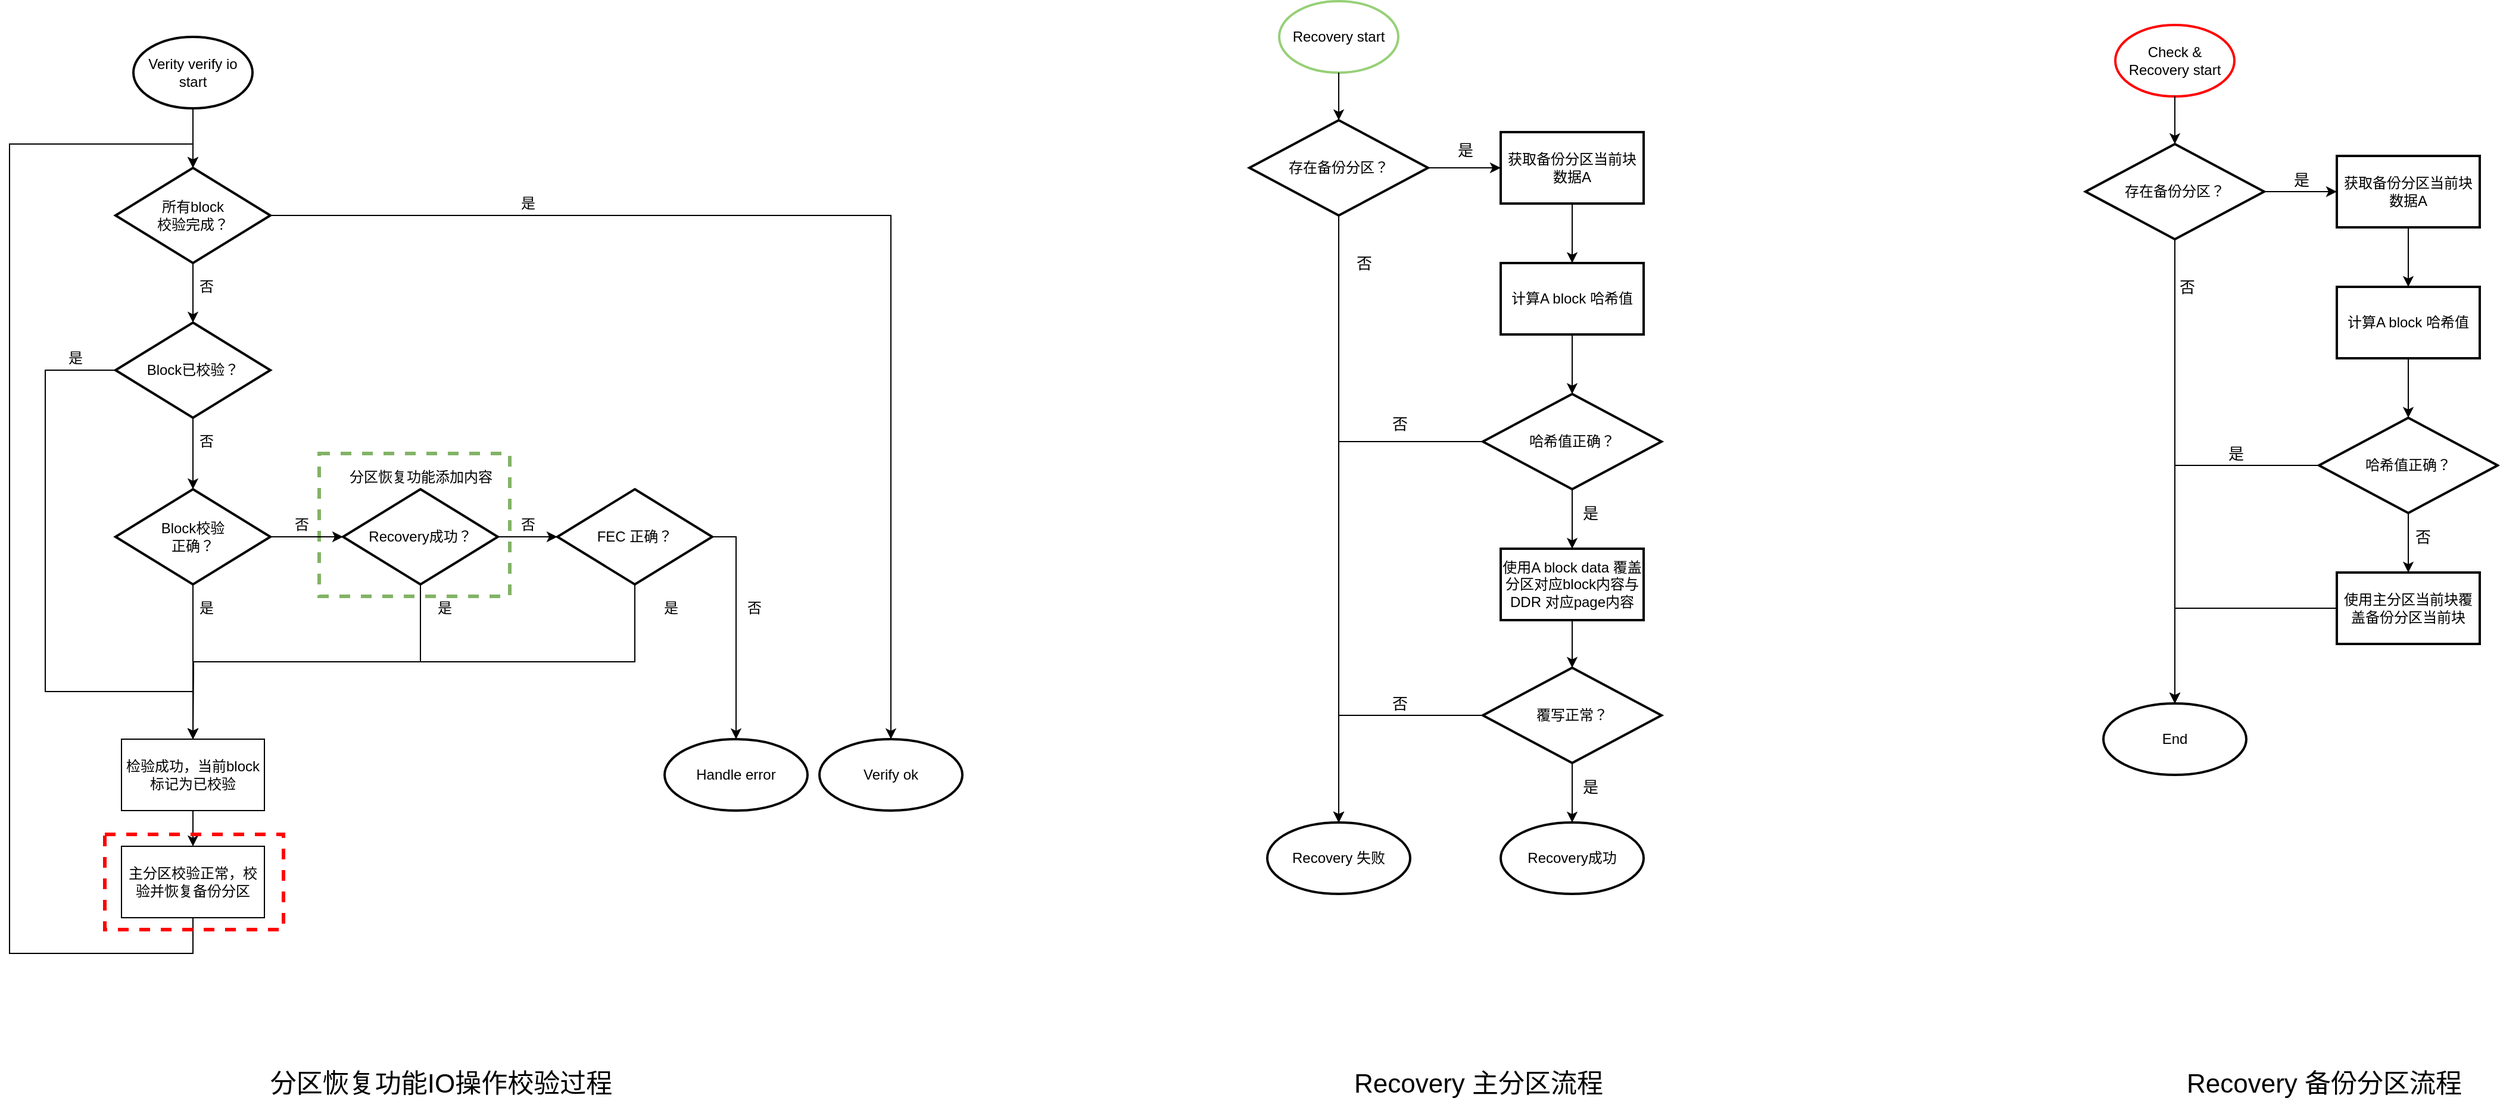 <mxfile version="18.1.1" type="github">
  <diagram id="jNxjpUQQpA3MemUOhX1U" name="第 1 页">
    <mxGraphModel dx="2188" dy="1172" grid="1" gridSize="10" guides="1" tooltips="1" connect="1" arrows="1" fold="1" page="1" pageScale="1" pageWidth="827" pageHeight="1169" math="0" shadow="0">
      <root>
        <mxCell id="0" />
        <mxCell id="1" parent="0" />
        <mxCell id="YIsgDD-WaApSgktLFnAi-104" value="&lt;font style=&quot;font-size: 22px;&quot;&gt;分区恢复功能IO操作校验过程&lt;/font&gt;" style="text;html=1;align=center;verticalAlign=middle;resizable=0;points=[];autosize=1;strokeColor=none;fillColor=none;strokeWidth=2;" vertex="1" parent="1">
          <mxGeometry x="239" y="1060" width="300" height="20" as="geometry" />
        </mxCell>
        <mxCell id="YIsgDD-WaApSgktLFnAi-135" value="" style="group" vertex="1" connectable="0" parent="1">
          <mxGeometry x="1068" y="160" width="346" height="750" as="geometry" />
        </mxCell>
        <mxCell id="YIsgDD-WaApSgktLFnAi-72" value="Recovery start" style="strokeWidth=2;html=1;shape=mxgraph.flowchart.start_1;whiteSpace=wrap;strokeColor=#97D077;" vertex="1" parent="YIsgDD-WaApSgktLFnAi-135">
          <mxGeometry x="25" width="100" height="60" as="geometry" />
        </mxCell>
        <mxCell id="YIsgDD-WaApSgktLFnAi-105" value="存在备份分区？" style="rhombus;whiteSpace=wrap;html=1;strokeWidth=2;" vertex="1" parent="YIsgDD-WaApSgktLFnAi-135">
          <mxGeometry y="100" width="150" height="80" as="geometry" />
        </mxCell>
        <mxCell id="YIsgDD-WaApSgktLFnAi-106" value="" style="edgeStyle=orthogonalEdgeStyle;rounded=0;orthogonalLoop=1;jettySize=auto;html=1;fontSize=22;" edge="1" parent="YIsgDD-WaApSgktLFnAi-135" source="YIsgDD-WaApSgktLFnAi-72" target="YIsgDD-WaApSgktLFnAi-105">
          <mxGeometry relative="1" as="geometry" />
        </mxCell>
        <mxCell id="YIsgDD-WaApSgktLFnAi-107" value="Recovery 失败" style="ellipse;whiteSpace=wrap;html=1;strokeWidth=2;" vertex="1" parent="YIsgDD-WaApSgktLFnAi-135">
          <mxGeometry x="15" y="690" width="120" height="60" as="geometry" />
        </mxCell>
        <mxCell id="YIsgDD-WaApSgktLFnAi-108" value="" style="edgeStyle=orthogonalEdgeStyle;rounded=0;orthogonalLoop=1;jettySize=auto;html=1;fontSize=22;" edge="1" parent="YIsgDD-WaApSgktLFnAi-135" source="YIsgDD-WaApSgktLFnAi-105" target="YIsgDD-WaApSgktLFnAi-107">
          <mxGeometry relative="1" as="geometry" />
        </mxCell>
        <mxCell id="YIsgDD-WaApSgktLFnAi-109" value="获取备份分区当前块数据A" style="whiteSpace=wrap;html=1;strokeWidth=2;" vertex="1" parent="YIsgDD-WaApSgktLFnAi-135">
          <mxGeometry x="211" y="110" width="120" height="60" as="geometry" />
        </mxCell>
        <mxCell id="YIsgDD-WaApSgktLFnAi-110" value="" style="edgeStyle=orthogonalEdgeStyle;rounded=0;orthogonalLoop=1;jettySize=auto;html=1;fontSize=22;" edge="1" parent="YIsgDD-WaApSgktLFnAi-135" source="YIsgDD-WaApSgktLFnAi-105" target="YIsgDD-WaApSgktLFnAi-109">
          <mxGeometry relative="1" as="geometry" />
        </mxCell>
        <mxCell id="YIsgDD-WaApSgktLFnAi-111" value="是" style="text;html=1;align=center;verticalAlign=middle;resizable=0;points=[];autosize=1;strokeColor=none;fillColor=none;fontSize=13;" vertex="1" parent="YIsgDD-WaApSgktLFnAi-135">
          <mxGeometry x="166" y="115" width="30" height="20" as="geometry" />
        </mxCell>
        <mxCell id="YIsgDD-WaApSgktLFnAi-121" style="edgeStyle=orthogonalEdgeStyle;rounded=0;orthogonalLoop=1;jettySize=auto;html=1;exitX=0;exitY=0.5;exitDx=0;exitDy=0;entryX=0.5;entryY=0;entryDx=0;entryDy=0;fontSize=22;" edge="1" parent="YIsgDD-WaApSgktLFnAi-135" source="YIsgDD-WaApSgktLFnAi-113" target="YIsgDD-WaApSgktLFnAi-107">
          <mxGeometry relative="1" as="geometry" />
        </mxCell>
        <mxCell id="YIsgDD-WaApSgktLFnAi-113" value="哈希值正确？" style="rhombus;whiteSpace=wrap;html=1;strokeWidth=2;" vertex="1" parent="YIsgDD-WaApSgktLFnAi-135">
          <mxGeometry x="196" y="330" width="150" height="80" as="geometry" />
        </mxCell>
        <mxCell id="YIsgDD-WaApSgktLFnAi-118" style="edgeStyle=orthogonalEdgeStyle;rounded=0;orthogonalLoop=1;jettySize=auto;html=1;exitX=0.5;exitY=1;exitDx=0;exitDy=0;entryX=0.5;entryY=0;entryDx=0;entryDy=0;fontSize=22;" edge="1" parent="YIsgDD-WaApSgktLFnAi-135" source="YIsgDD-WaApSgktLFnAi-116" target="YIsgDD-WaApSgktLFnAi-113">
          <mxGeometry relative="1" as="geometry" />
        </mxCell>
        <mxCell id="YIsgDD-WaApSgktLFnAi-116" value="&lt;span style=&quot;&quot;&gt;计算A block 哈希值&lt;/span&gt;" style="whiteSpace=wrap;html=1;strokeWidth=2;" vertex="1" parent="YIsgDD-WaApSgktLFnAi-135">
          <mxGeometry x="211" y="220" width="120" height="60" as="geometry" />
        </mxCell>
        <mxCell id="YIsgDD-WaApSgktLFnAi-117" value="" style="edgeStyle=orthogonalEdgeStyle;rounded=0;orthogonalLoop=1;jettySize=auto;html=1;fontSize=22;" edge="1" parent="YIsgDD-WaApSgktLFnAi-135" source="YIsgDD-WaApSgktLFnAi-109" target="YIsgDD-WaApSgktLFnAi-116">
          <mxGeometry relative="1" as="geometry" />
        </mxCell>
        <mxCell id="YIsgDD-WaApSgktLFnAi-119" value="使用A block data 覆盖分区对应block内容与DDR 对应page内容" style="whiteSpace=wrap;html=1;strokeWidth=2;" vertex="1" parent="YIsgDD-WaApSgktLFnAi-135">
          <mxGeometry x="211" y="460" width="120" height="60" as="geometry" />
        </mxCell>
        <mxCell id="YIsgDD-WaApSgktLFnAi-120" value="" style="edgeStyle=orthogonalEdgeStyle;rounded=0;orthogonalLoop=1;jettySize=auto;html=1;fontSize=22;" edge="1" parent="YIsgDD-WaApSgktLFnAi-135" source="YIsgDD-WaApSgktLFnAi-113" target="YIsgDD-WaApSgktLFnAi-119">
          <mxGeometry relative="1" as="geometry" />
        </mxCell>
        <mxCell id="YIsgDD-WaApSgktLFnAi-126" style="edgeStyle=orthogonalEdgeStyle;rounded=0;orthogonalLoop=1;jettySize=auto;html=1;exitX=0;exitY=0.5;exitDx=0;exitDy=0;entryX=0.5;entryY=0;entryDx=0;entryDy=0;fontSize=22;" edge="1" parent="YIsgDD-WaApSgktLFnAi-135" source="YIsgDD-WaApSgktLFnAi-124" target="YIsgDD-WaApSgktLFnAi-107">
          <mxGeometry relative="1" as="geometry" />
        </mxCell>
        <mxCell id="YIsgDD-WaApSgktLFnAi-124" value="覆写正常？" style="rhombus;whiteSpace=wrap;html=1;strokeWidth=2;" vertex="1" parent="YIsgDD-WaApSgktLFnAi-135">
          <mxGeometry x="196" y="560" width="150" height="80" as="geometry" />
        </mxCell>
        <mxCell id="YIsgDD-WaApSgktLFnAi-125" value="" style="edgeStyle=orthogonalEdgeStyle;rounded=0;orthogonalLoop=1;jettySize=auto;html=1;fontSize=22;" edge="1" parent="YIsgDD-WaApSgktLFnAi-135" source="YIsgDD-WaApSgktLFnAi-119" target="YIsgDD-WaApSgktLFnAi-124">
          <mxGeometry relative="1" as="geometry" />
        </mxCell>
        <mxCell id="YIsgDD-WaApSgktLFnAi-127" value="Recovery成功" style="ellipse;whiteSpace=wrap;html=1;strokeWidth=2;" vertex="1" parent="YIsgDD-WaApSgktLFnAi-135">
          <mxGeometry x="211" y="690" width="120" height="60" as="geometry" />
        </mxCell>
        <mxCell id="YIsgDD-WaApSgktLFnAi-128" value="" style="edgeStyle=orthogonalEdgeStyle;rounded=0;orthogonalLoop=1;jettySize=auto;html=1;fontSize=22;" edge="1" parent="YIsgDD-WaApSgktLFnAi-135" source="YIsgDD-WaApSgktLFnAi-124" target="YIsgDD-WaApSgktLFnAi-127">
          <mxGeometry relative="1" as="geometry" />
        </mxCell>
        <mxCell id="YIsgDD-WaApSgktLFnAi-130" value="否" style="text;html=1;align=center;verticalAlign=middle;resizable=0;points=[];autosize=1;strokeColor=none;fillColor=none;fontSize=13;" vertex="1" parent="YIsgDD-WaApSgktLFnAi-135">
          <mxGeometry x="111" y="345" width="30" height="20" as="geometry" />
        </mxCell>
        <mxCell id="YIsgDD-WaApSgktLFnAi-131" value="否" style="text;html=1;align=center;verticalAlign=middle;resizable=0;points=[];autosize=1;strokeColor=none;fillColor=none;fontSize=13;" vertex="1" parent="YIsgDD-WaApSgktLFnAi-135">
          <mxGeometry x="81" y="210" width="30" height="20" as="geometry" />
        </mxCell>
        <mxCell id="YIsgDD-WaApSgktLFnAi-132" value="是" style="text;html=1;align=center;verticalAlign=middle;resizable=0;points=[];autosize=1;strokeColor=none;fillColor=none;fontSize=13;" vertex="1" parent="YIsgDD-WaApSgktLFnAi-135">
          <mxGeometry x="271" y="420" width="30" height="20" as="geometry" />
        </mxCell>
        <mxCell id="YIsgDD-WaApSgktLFnAi-133" value="是" style="text;html=1;align=center;verticalAlign=middle;resizable=0;points=[];autosize=1;strokeColor=none;fillColor=none;fontSize=13;" vertex="1" parent="YIsgDD-WaApSgktLFnAi-135">
          <mxGeometry x="271" y="650" width="30" height="20" as="geometry" />
        </mxCell>
        <mxCell id="YIsgDD-WaApSgktLFnAi-134" value="否" style="text;html=1;align=center;verticalAlign=middle;resizable=0;points=[];autosize=1;strokeColor=none;fillColor=none;fontSize=13;" vertex="1" parent="YIsgDD-WaApSgktLFnAi-135">
          <mxGeometry x="111" y="580" width="30" height="20" as="geometry" />
        </mxCell>
        <mxCell id="YIsgDD-WaApSgktLFnAi-136" value="&lt;span style=&quot;font-size: 22px;&quot;&gt;Recovery 主分区流程&lt;/span&gt;" style="text;html=1;align=center;verticalAlign=middle;resizable=0;points=[];autosize=1;strokeColor=none;fillColor=none;strokeWidth=2;" vertex="1" parent="1">
          <mxGeometry x="1150" y="1060" width="220" height="20" as="geometry" />
        </mxCell>
        <mxCell id="YIsgDD-WaApSgktLFnAi-171" value="&lt;span style=&quot;font-size: 22px;&quot;&gt;Recovery 备份分区流程&lt;/span&gt;" style="text;html=1;align=center;verticalAlign=middle;resizable=0;points=[];autosize=1;strokeColor=none;fillColor=none;strokeWidth=2;" vertex="1" parent="1">
          <mxGeometry x="1845" y="1060" width="250" height="20" as="geometry" />
        </mxCell>
        <mxCell id="YIsgDD-WaApSgktLFnAi-172" value="" style="group" vertex="1" connectable="0" parent="1">
          <mxGeometry x="27" y="190" width="800" height="770" as="geometry" />
        </mxCell>
        <mxCell id="YIsgDD-WaApSgktLFnAi-67" value="" style="rounded=0;whiteSpace=wrap;html=1;dashed=1;fillColor=none;strokeColor=#82b366;strokeWidth=3;" vertex="1" parent="YIsgDD-WaApSgktLFnAi-172">
          <mxGeometry x="260" y="350" width="160" height="120" as="geometry" />
        </mxCell>
        <mxCell id="YIsgDD-WaApSgktLFnAi-24" value="Verity verify io start" style="strokeWidth=2;html=1;shape=mxgraph.flowchart.start_1;whiteSpace=wrap;" vertex="1" parent="YIsgDD-WaApSgktLFnAi-172">
          <mxGeometry x="104" width="100" height="60" as="geometry" />
        </mxCell>
        <mxCell id="YIsgDD-WaApSgktLFnAi-39" value="" style="edgeStyle=orthogonalEdgeStyle;rounded=0;orthogonalLoop=1;jettySize=auto;html=1;entryX=0.5;entryY=0;entryDx=0;entryDy=0;" edge="1" parent="YIsgDD-WaApSgktLFnAi-172" source="YIsgDD-WaApSgktLFnAi-25">
          <mxGeometry relative="1" as="geometry">
            <mxPoint x="154" y="590" as="targetPoint" />
          </mxGeometry>
        </mxCell>
        <mxCell id="YIsgDD-WaApSgktLFnAi-25" value="Block校验&lt;br&gt;正确？" style="rhombus;whiteSpace=wrap;html=1;strokeWidth=2;" vertex="1" parent="YIsgDD-WaApSgktLFnAi-172">
          <mxGeometry x="89" y="380" width="130" height="80" as="geometry" />
        </mxCell>
        <mxCell id="YIsgDD-WaApSgktLFnAi-34" value="" style="edgeStyle=orthogonalEdgeStyle;rounded=0;orthogonalLoop=1;jettySize=auto;html=1;" edge="1" parent="YIsgDD-WaApSgktLFnAi-172" source="YIsgDD-WaApSgktLFnAi-31" target="YIsgDD-WaApSgktLFnAi-25">
          <mxGeometry relative="1" as="geometry" />
        </mxCell>
        <mxCell id="YIsgDD-WaApSgktLFnAi-37" value="" style="edgeStyle=orthogonalEdgeStyle;rounded=0;orthogonalLoop=1;jettySize=auto;html=1;entryX=0.5;entryY=0;entryDx=0;entryDy=0;" edge="1" parent="YIsgDD-WaApSgktLFnAi-172" source="YIsgDD-WaApSgktLFnAi-31">
          <mxGeometry relative="1" as="geometry">
            <mxPoint x="154" y="590" as="targetPoint" />
            <Array as="points">
              <mxPoint x="30" y="280" />
              <mxPoint x="30" y="550" />
              <mxPoint x="154" y="550" />
            </Array>
          </mxGeometry>
        </mxCell>
        <mxCell id="YIsgDD-WaApSgktLFnAi-31" value="Block已校验？" style="rhombus;whiteSpace=wrap;html=1;strokeWidth=2;" vertex="1" parent="YIsgDD-WaApSgktLFnAi-172">
          <mxGeometry x="89" y="240" width="130" height="80" as="geometry" />
        </mxCell>
        <mxCell id="YIsgDD-WaApSgktLFnAi-35" value="否" style="text;html=1;align=center;verticalAlign=middle;resizable=0;points=[];autosize=1;strokeColor=none;fillColor=none;" vertex="1" parent="YIsgDD-WaApSgktLFnAi-172">
          <mxGeometry x="150" y="330" width="30" height="20" as="geometry" />
        </mxCell>
        <mxCell id="YIsgDD-WaApSgktLFnAi-38" value="是" style="text;html=1;align=center;verticalAlign=middle;resizable=0;points=[];autosize=1;strokeColor=none;fillColor=none;" vertex="1" parent="YIsgDD-WaApSgktLFnAi-172">
          <mxGeometry x="40" y="260" width="30" height="20" as="geometry" />
        </mxCell>
        <mxCell id="YIsgDD-WaApSgktLFnAi-40" value="是" style="text;html=1;align=center;verticalAlign=middle;resizable=0;points=[];autosize=1;strokeColor=none;fillColor=none;" vertex="1" parent="YIsgDD-WaApSgktLFnAi-172">
          <mxGeometry x="150" y="470" width="30" height="20" as="geometry" />
        </mxCell>
        <mxCell id="YIsgDD-WaApSgktLFnAi-41" value="否" style="text;html=1;align=center;verticalAlign=middle;resizable=0;points=[];autosize=1;strokeColor=none;fillColor=none;" vertex="1" parent="YIsgDD-WaApSgktLFnAi-172">
          <mxGeometry x="230" y="400" width="30" height="20" as="geometry" />
        </mxCell>
        <mxCell id="YIsgDD-WaApSgktLFnAi-52" style="edgeStyle=orthogonalEdgeStyle;rounded=0;orthogonalLoop=1;jettySize=auto;html=1;exitX=0.5;exitY=1;exitDx=0;exitDy=0;entryX=0.5;entryY=0;entryDx=0;entryDy=0;" edge="1" parent="YIsgDD-WaApSgktLFnAi-172" source="YIsgDD-WaApSgktLFnAi-42">
          <mxGeometry relative="1" as="geometry">
            <mxPoint x="154" y="590" as="targetPoint" />
          </mxGeometry>
        </mxCell>
        <mxCell id="YIsgDD-WaApSgktLFnAi-42" value="Recovery成功？" style="rhombus;whiteSpace=wrap;html=1;strokeWidth=2;" vertex="1" parent="YIsgDD-WaApSgktLFnAi-172">
          <mxGeometry x="280" y="380" width="130" height="80" as="geometry" />
        </mxCell>
        <mxCell id="YIsgDD-WaApSgktLFnAi-28" value="" style="edgeStyle=orthogonalEdgeStyle;rounded=0;orthogonalLoop=1;jettySize=auto;html=1;entryX=0;entryY=0.5;entryDx=0;entryDy=0;" edge="1" parent="YIsgDD-WaApSgktLFnAi-172" source="YIsgDD-WaApSgktLFnAi-25" target="YIsgDD-WaApSgktLFnAi-42">
          <mxGeometry relative="1" as="geometry">
            <mxPoint x="324" y="420" as="targetPoint" />
          </mxGeometry>
        </mxCell>
        <mxCell id="YIsgDD-WaApSgktLFnAi-44" value="FEC 正确？" style="rhombus;whiteSpace=wrap;html=1;strokeWidth=2;" vertex="1" parent="YIsgDD-WaApSgktLFnAi-172">
          <mxGeometry x="460" y="380" width="130" height="80" as="geometry" />
        </mxCell>
        <mxCell id="YIsgDD-WaApSgktLFnAi-45" value="" style="edgeStyle=orthogonalEdgeStyle;rounded=0;orthogonalLoop=1;jettySize=auto;html=1;" edge="1" parent="YIsgDD-WaApSgktLFnAi-172" source="YIsgDD-WaApSgktLFnAi-42" target="YIsgDD-WaApSgktLFnAi-44">
          <mxGeometry relative="1" as="geometry" />
        </mxCell>
        <mxCell id="YIsgDD-WaApSgktLFnAi-46" value="否" style="text;html=1;align=center;verticalAlign=middle;resizable=0;points=[];autosize=1;strokeColor=none;fillColor=none;" vertex="1" parent="YIsgDD-WaApSgktLFnAi-172">
          <mxGeometry x="420" y="400" width="30" height="20" as="geometry" />
        </mxCell>
        <mxCell id="YIsgDD-WaApSgktLFnAi-48" value="是" style="text;html=1;align=center;verticalAlign=middle;resizable=0;points=[];autosize=1;strokeColor=none;fillColor=none;" vertex="1" parent="YIsgDD-WaApSgktLFnAi-172">
          <mxGeometry x="350" y="470" width="30" height="20" as="geometry" />
        </mxCell>
        <mxCell id="YIsgDD-WaApSgktLFnAi-49" value="Handle error" style="ellipse;whiteSpace=wrap;html=1;strokeWidth=2;" vertex="1" parent="YIsgDD-WaApSgktLFnAi-172">
          <mxGeometry x="550" y="590" width="120" height="60" as="geometry" />
        </mxCell>
        <mxCell id="YIsgDD-WaApSgktLFnAi-57" style="edgeStyle=orthogonalEdgeStyle;rounded=0;orthogonalLoop=1;jettySize=auto;html=1;exitX=1;exitY=0.5;exitDx=0;exitDy=0;" edge="1" parent="YIsgDD-WaApSgktLFnAi-172" source="YIsgDD-WaApSgktLFnAi-44" target="YIsgDD-WaApSgktLFnAi-49">
          <mxGeometry relative="1" as="geometry">
            <Array as="points">
              <mxPoint x="610" y="420" />
            </Array>
          </mxGeometry>
        </mxCell>
        <mxCell id="YIsgDD-WaApSgktLFnAi-51" value="否" style="text;html=1;align=center;verticalAlign=middle;resizable=0;points=[];autosize=1;strokeColor=none;fillColor=none;" vertex="1" parent="YIsgDD-WaApSgktLFnAi-172">
          <mxGeometry x="610" y="470" width="30" height="20" as="geometry" />
        </mxCell>
        <mxCell id="YIsgDD-WaApSgktLFnAi-54" value="是" style="text;html=1;align=center;verticalAlign=middle;resizable=0;points=[];autosize=1;strokeColor=none;fillColor=none;" vertex="1" parent="YIsgDD-WaApSgktLFnAi-172">
          <mxGeometry x="540" y="470" width="30" height="20" as="geometry" />
        </mxCell>
        <mxCell id="YIsgDD-WaApSgktLFnAi-60" value="" style="edgeStyle=orthogonalEdgeStyle;rounded=0;orthogonalLoop=1;jettySize=auto;html=1;" edge="1" parent="YIsgDD-WaApSgktLFnAi-172" source="YIsgDD-WaApSgktLFnAi-58" target="YIsgDD-WaApSgktLFnAi-31">
          <mxGeometry relative="1" as="geometry" />
        </mxCell>
        <mxCell id="YIsgDD-WaApSgktLFnAi-58" value="所有block&lt;br&gt;校验完成？" style="rhombus;whiteSpace=wrap;html=1;strokeWidth=2;" vertex="1" parent="YIsgDD-WaApSgktLFnAi-172">
          <mxGeometry x="89" y="110" width="130" height="80" as="geometry" />
        </mxCell>
        <mxCell id="YIsgDD-WaApSgktLFnAi-59" value="" style="edgeStyle=orthogonalEdgeStyle;rounded=0;orthogonalLoop=1;jettySize=auto;html=1;" edge="1" parent="YIsgDD-WaApSgktLFnAi-172" source="YIsgDD-WaApSgktLFnAi-24" target="YIsgDD-WaApSgktLFnAi-58">
          <mxGeometry relative="1" as="geometry" />
        </mxCell>
        <mxCell id="YIsgDD-WaApSgktLFnAi-61" value="否" style="text;html=1;align=center;verticalAlign=middle;resizable=0;points=[];autosize=1;strokeColor=none;fillColor=none;" vertex="1" parent="YIsgDD-WaApSgktLFnAi-172">
          <mxGeometry x="150" y="200" width="30" height="20" as="geometry" />
        </mxCell>
        <mxCell id="YIsgDD-WaApSgktLFnAi-63" style="edgeStyle=orthogonalEdgeStyle;rounded=0;orthogonalLoop=1;jettySize=auto;html=1;entryX=0.5;entryY=0;entryDx=0;entryDy=0;exitX=0.5;exitY=1;exitDx=0;exitDy=0;" edge="1" parent="YIsgDD-WaApSgktLFnAi-172" source="YIsgDD-WaApSgktLFnAi-139" target="YIsgDD-WaApSgktLFnAi-58">
          <mxGeometry relative="1" as="geometry">
            <mxPoint x="20" y="770" as="sourcePoint" />
            <Array as="points">
              <mxPoint x="154" y="770" />
              <mxPoint y="770" />
              <mxPoint y="90" />
              <mxPoint x="154" y="90" />
            </Array>
          </mxGeometry>
        </mxCell>
        <mxCell id="YIsgDD-WaApSgktLFnAi-62" value="检验成功，当前block标记为已校验" style="whiteSpace=wrap;html=1;" vertex="1" parent="YIsgDD-WaApSgktLFnAi-172">
          <mxGeometry x="94" y="590" width="120" height="60" as="geometry" />
        </mxCell>
        <mxCell id="YIsgDD-WaApSgktLFnAi-53" style="edgeStyle=orthogonalEdgeStyle;rounded=0;orthogonalLoop=1;jettySize=auto;html=1;exitX=0.5;exitY=1;exitDx=0;exitDy=0;entryX=0.5;entryY=0;entryDx=0;entryDy=0;" edge="1" parent="YIsgDD-WaApSgktLFnAi-172" source="YIsgDD-WaApSgktLFnAi-44" target="YIsgDD-WaApSgktLFnAi-62">
          <mxGeometry relative="1" as="geometry">
            <mxPoint x="154" y="590" as="targetPoint" />
          </mxGeometry>
        </mxCell>
        <mxCell id="YIsgDD-WaApSgktLFnAi-65" value="Verify ok" style="ellipse;whiteSpace=wrap;html=1;strokeWidth=2;" vertex="1" parent="YIsgDD-WaApSgktLFnAi-172">
          <mxGeometry x="680" y="590" width="120" height="60" as="geometry" />
        </mxCell>
        <mxCell id="YIsgDD-WaApSgktLFnAi-64" style="edgeStyle=orthogonalEdgeStyle;rounded=0;orthogonalLoop=1;jettySize=auto;html=1;exitX=1;exitY=0.5;exitDx=0;exitDy=0;entryX=0.5;entryY=0;entryDx=0;entryDy=0;" edge="1" parent="YIsgDD-WaApSgktLFnAi-172" source="YIsgDD-WaApSgktLFnAi-58" target="YIsgDD-WaApSgktLFnAi-65">
          <mxGeometry relative="1" as="geometry">
            <mxPoint x="740" y="590" as="targetPoint" />
          </mxGeometry>
        </mxCell>
        <mxCell id="YIsgDD-WaApSgktLFnAi-66" value="是" style="text;html=1;align=center;verticalAlign=middle;resizable=0;points=[];autosize=1;strokeColor=none;fillColor=none;" vertex="1" parent="YIsgDD-WaApSgktLFnAi-172">
          <mxGeometry x="420" y="130" width="30" height="20" as="geometry" />
        </mxCell>
        <mxCell id="YIsgDD-WaApSgktLFnAi-68" value="分区恢复功能添加内容" style="text;html=1;align=center;verticalAlign=middle;resizable=0;points=[];autosize=1;strokeColor=none;fillColor=none;" vertex="1" parent="YIsgDD-WaApSgktLFnAi-172">
          <mxGeometry x="275" y="360" width="140" height="20" as="geometry" />
        </mxCell>
        <mxCell id="YIsgDD-WaApSgktLFnAi-139" value="主分区校验正常，校验并恢复备份分区" style="whiteSpace=wrap;html=1;" vertex="1" parent="YIsgDD-WaApSgktLFnAi-172">
          <mxGeometry x="94" y="680" width="120" height="60" as="geometry" />
        </mxCell>
        <mxCell id="YIsgDD-WaApSgktLFnAi-140" value="" style="edgeStyle=orthogonalEdgeStyle;rounded=0;orthogonalLoop=1;jettySize=auto;html=1;fontSize=13;strokeColor=#000000;strokeWidth=1;" edge="1" parent="YIsgDD-WaApSgktLFnAi-172" source="YIsgDD-WaApSgktLFnAi-62" target="YIsgDD-WaApSgktLFnAi-139">
          <mxGeometry relative="1" as="geometry" />
        </mxCell>
        <mxCell id="YIsgDD-WaApSgktLFnAi-144" value="" style="rounded=0;whiteSpace=wrap;html=1;dashed=1;fillColor=none;strokeColor=#FF0000;strokeWidth=3;" vertex="1" parent="YIsgDD-WaApSgktLFnAi-172">
          <mxGeometry x="80" y="670" width="150" height="80" as="geometry" />
        </mxCell>
        <mxCell id="YIsgDD-WaApSgktLFnAi-173" value="" style="group" vertex="1" connectable="0" parent="1">
          <mxGeometry x="1770" y="180" width="346" height="630" as="geometry" />
        </mxCell>
        <mxCell id="YIsgDD-WaApSgktLFnAi-146" value="Check &amp;amp; Recovery start" style="strokeWidth=2;html=1;shape=mxgraph.flowchart.start_1;whiteSpace=wrap;strokeColor=#FF0000;" vertex="1" parent="YIsgDD-WaApSgktLFnAi-173">
          <mxGeometry x="25" width="100" height="60" as="geometry" />
        </mxCell>
        <mxCell id="YIsgDD-WaApSgktLFnAi-147" value="存在备份分区？" style="rhombus;whiteSpace=wrap;html=1;strokeWidth=2;" vertex="1" parent="YIsgDD-WaApSgktLFnAi-173">
          <mxGeometry y="100" width="150" height="80" as="geometry" />
        </mxCell>
        <mxCell id="YIsgDD-WaApSgktLFnAi-148" value="" style="edgeStyle=orthogonalEdgeStyle;rounded=0;orthogonalLoop=1;jettySize=auto;html=1;fontSize=22;" edge="1" parent="YIsgDD-WaApSgktLFnAi-173" source="YIsgDD-WaApSgktLFnAi-146" target="YIsgDD-WaApSgktLFnAi-147">
          <mxGeometry relative="1" as="geometry" />
        </mxCell>
        <mxCell id="YIsgDD-WaApSgktLFnAi-149" value="End" style="ellipse;whiteSpace=wrap;html=1;strokeWidth=2;" vertex="1" parent="YIsgDD-WaApSgktLFnAi-173">
          <mxGeometry x="15" y="570" width="120" height="60" as="geometry" />
        </mxCell>
        <mxCell id="YIsgDD-WaApSgktLFnAi-150" value="" style="edgeStyle=orthogonalEdgeStyle;rounded=0;orthogonalLoop=1;jettySize=auto;html=1;fontSize=22;" edge="1" parent="YIsgDD-WaApSgktLFnAi-173" source="YIsgDD-WaApSgktLFnAi-147" target="YIsgDD-WaApSgktLFnAi-149">
          <mxGeometry relative="1" as="geometry" />
        </mxCell>
        <mxCell id="YIsgDD-WaApSgktLFnAi-151" value="获取备份分区当前块数据A" style="whiteSpace=wrap;html=1;strokeWidth=2;" vertex="1" parent="YIsgDD-WaApSgktLFnAi-173">
          <mxGeometry x="211" y="110" width="120" height="60" as="geometry" />
        </mxCell>
        <mxCell id="YIsgDD-WaApSgktLFnAi-152" value="" style="edgeStyle=orthogonalEdgeStyle;rounded=0;orthogonalLoop=1;jettySize=auto;html=1;fontSize=22;" edge="1" parent="YIsgDD-WaApSgktLFnAi-173" source="YIsgDD-WaApSgktLFnAi-147" target="YIsgDD-WaApSgktLFnAi-151">
          <mxGeometry relative="1" as="geometry" />
        </mxCell>
        <mxCell id="YIsgDD-WaApSgktLFnAi-153" value="是" style="text;html=1;align=center;verticalAlign=middle;resizable=0;points=[];autosize=1;strokeColor=none;fillColor=none;fontSize=13;" vertex="1" parent="YIsgDD-WaApSgktLFnAi-173">
          <mxGeometry x="166" y="120" width="30" height="20" as="geometry" />
        </mxCell>
        <mxCell id="YIsgDD-WaApSgktLFnAi-154" style="edgeStyle=orthogonalEdgeStyle;rounded=0;orthogonalLoop=1;jettySize=auto;html=1;exitX=0;exitY=0.5;exitDx=0;exitDy=0;entryX=0.5;entryY=0;entryDx=0;entryDy=0;fontSize=22;" edge="1" parent="YIsgDD-WaApSgktLFnAi-173" source="YIsgDD-WaApSgktLFnAi-155" target="YIsgDD-WaApSgktLFnAi-149">
          <mxGeometry relative="1" as="geometry" />
        </mxCell>
        <mxCell id="YIsgDD-WaApSgktLFnAi-155" value="哈希值正确？" style="rhombus;whiteSpace=wrap;html=1;strokeWidth=2;" vertex="1" parent="YIsgDD-WaApSgktLFnAi-173">
          <mxGeometry x="196" y="330" width="150" height="80" as="geometry" />
        </mxCell>
        <mxCell id="YIsgDD-WaApSgktLFnAi-156" style="edgeStyle=orthogonalEdgeStyle;rounded=0;orthogonalLoop=1;jettySize=auto;html=1;exitX=0.5;exitY=1;exitDx=0;exitDy=0;entryX=0.5;entryY=0;entryDx=0;entryDy=0;fontSize=22;" edge="1" parent="YIsgDD-WaApSgktLFnAi-173" source="YIsgDD-WaApSgktLFnAi-157" target="YIsgDD-WaApSgktLFnAi-155">
          <mxGeometry relative="1" as="geometry" />
        </mxCell>
        <mxCell id="YIsgDD-WaApSgktLFnAi-157" value="&lt;span style=&quot;&quot;&gt;计算A block 哈希值&lt;/span&gt;" style="whiteSpace=wrap;html=1;strokeWidth=2;" vertex="1" parent="YIsgDD-WaApSgktLFnAi-173">
          <mxGeometry x="211" y="220" width="120" height="60" as="geometry" />
        </mxCell>
        <mxCell id="YIsgDD-WaApSgktLFnAi-158" value="" style="edgeStyle=orthogonalEdgeStyle;rounded=0;orthogonalLoop=1;jettySize=auto;html=1;fontSize=22;" edge="1" parent="YIsgDD-WaApSgktLFnAi-173" source="YIsgDD-WaApSgktLFnAi-151" target="YIsgDD-WaApSgktLFnAi-157">
          <mxGeometry relative="1" as="geometry" />
        </mxCell>
        <mxCell id="YIsgDD-WaApSgktLFnAi-159" value="使用主分区当前块覆盖备份分区当前块" style="whiteSpace=wrap;html=1;strokeWidth=2;" vertex="1" parent="YIsgDD-WaApSgktLFnAi-173">
          <mxGeometry x="211" y="460" width="120" height="60" as="geometry" />
        </mxCell>
        <mxCell id="YIsgDD-WaApSgktLFnAi-160" value="" style="edgeStyle=orthogonalEdgeStyle;rounded=0;orthogonalLoop=1;jettySize=auto;html=1;fontSize=22;" edge="1" parent="YIsgDD-WaApSgktLFnAi-173" source="YIsgDD-WaApSgktLFnAi-155" target="YIsgDD-WaApSgktLFnAi-159">
          <mxGeometry relative="1" as="geometry" />
        </mxCell>
        <mxCell id="YIsgDD-WaApSgktLFnAi-163" value="" style="edgeStyle=orthogonalEdgeStyle;rounded=0;orthogonalLoop=1;jettySize=auto;html=1;fontSize=22;entryX=0.5;entryY=0;entryDx=0;entryDy=0;" edge="1" parent="YIsgDD-WaApSgktLFnAi-173" source="YIsgDD-WaApSgktLFnAi-159" target="YIsgDD-WaApSgktLFnAi-149">
          <mxGeometry relative="1" as="geometry">
            <mxPoint x="271" y="560" as="targetPoint" />
          </mxGeometry>
        </mxCell>
        <mxCell id="YIsgDD-WaApSgktLFnAi-166" value="是" style="text;html=1;align=center;verticalAlign=middle;resizable=0;points=[];autosize=1;strokeColor=none;fillColor=none;fontSize=13;" vertex="1" parent="YIsgDD-WaApSgktLFnAi-173">
          <mxGeometry x="111" y="350" width="30" height="20" as="geometry" />
        </mxCell>
        <mxCell id="YIsgDD-WaApSgktLFnAi-167" value="否" style="text;html=1;align=center;verticalAlign=middle;resizable=0;points=[];autosize=1;strokeColor=none;fillColor=none;fontSize=13;" vertex="1" parent="YIsgDD-WaApSgktLFnAi-173">
          <mxGeometry x="70" y="210" width="30" height="20" as="geometry" />
        </mxCell>
        <mxCell id="YIsgDD-WaApSgktLFnAi-168" value="否" style="text;html=1;align=center;verticalAlign=middle;resizable=0;points=[];autosize=1;strokeColor=none;fillColor=none;fontSize=13;" vertex="1" parent="YIsgDD-WaApSgktLFnAi-173">
          <mxGeometry x="268" y="420" width="30" height="20" as="geometry" />
        </mxCell>
      </root>
    </mxGraphModel>
  </diagram>
</mxfile>
